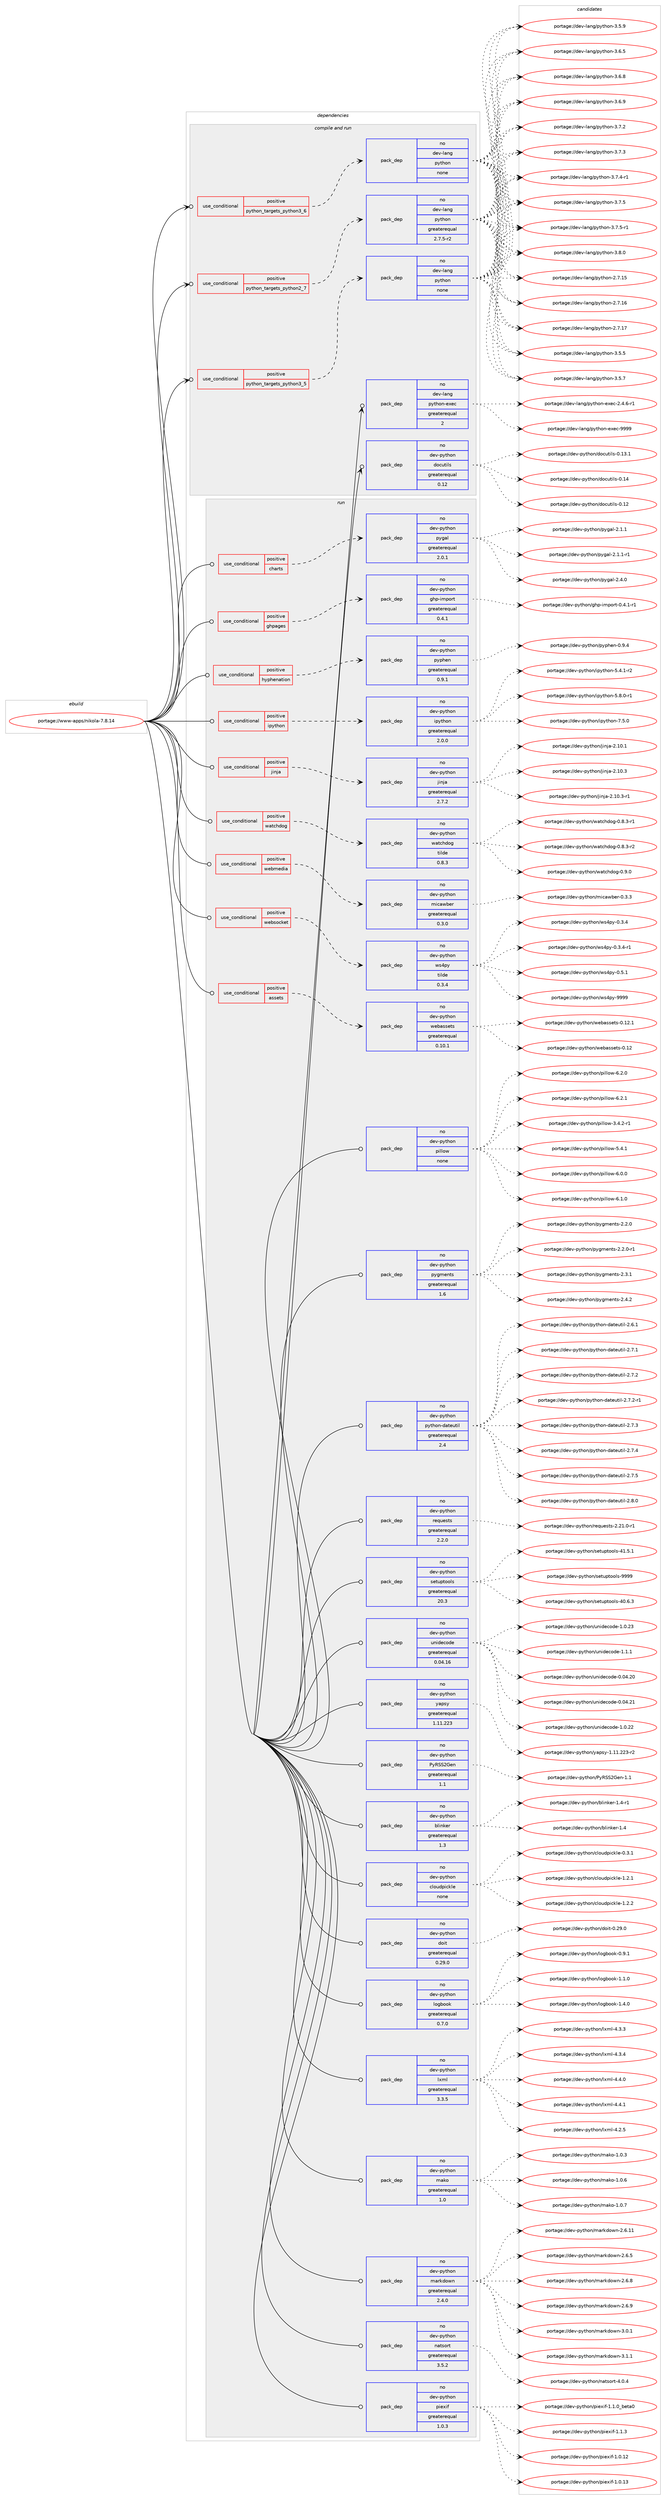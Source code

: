 digraph prolog {

# *************
# Graph options
# *************

newrank=true;
concentrate=true;
compound=true;
graph [rankdir=LR,fontname=Helvetica,fontsize=10,ranksep=1.5];#, ranksep=2.5, nodesep=0.2];
edge  [arrowhead=vee];
node  [fontname=Helvetica,fontsize=10];

# **********
# The ebuild
# **********

subgraph cluster_leftcol {
color=gray;
rank=same;
label=<<i>ebuild</i>>;
id [label="portage://www-apps/nikola-7.8.14", color=red, width=4, href="../www-apps/nikola-7.8.14.svg"];
}

# ****************
# The dependencies
# ****************

subgraph cluster_midcol {
color=gray;
label=<<i>dependencies</i>>;
subgraph cluster_compile {
fillcolor="#eeeeee";
style=filled;
label=<<i>compile</i>>;
}
subgraph cluster_compileandrun {
fillcolor="#eeeeee";
style=filled;
label=<<i>compile and run</i>>;
subgraph cond105596 {
dependency438741 [label=<<TABLE BORDER="0" CELLBORDER="1" CELLSPACING="0" CELLPADDING="4"><TR><TD ROWSPAN="3" CELLPADDING="10">use_conditional</TD></TR><TR><TD>positive</TD></TR><TR><TD>python_targets_python2_7</TD></TR></TABLE>>, shape=none, color=red];
subgraph pack325363 {
dependency438742 [label=<<TABLE BORDER="0" CELLBORDER="1" CELLSPACING="0" CELLPADDING="4" WIDTH="220"><TR><TD ROWSPAN="6" CELLPADDING="30">pack_dep</TD></TR><TR><TD WIDTH="110">no</TD></TR><TR><TD>dev-lang</TD></TR><TR><TD>python</TD></TR><TR><TD>greaterequal</TD></TR><TR><TD>2.7.5-r2</TD></TR></TABLE>>, shape=none, color=blue];
}
dependency438741:e -> dependency438742:w [weight=20,style="dashed",arrowhead="vee"];
}
id:e -> dependency438741:w [weight=20,style="solid",arrowhead="odotvee"];
subgraph cond105597 {
dependency438743 [label=<<TABLE BORDER="0" CELLBORDER="1" CELLSPACING="0" CELLPADDING="4"><TR><TD ROWSPAN="3" CELLPADDING="10">use_conditional</TD></TR><TR><TD>positive</TD></TR><TR><TD>python_targets_python3_5</TD></TR></TABLE>>, shape=none, color=red];
subgraph pack325364 {
dependency438744 [label=<<TABLE BORDER="0" CELLBORDER="1" CELLSPACING="0" CELLPADDING="4" WIDTH="220"><TR><TD ROWSPAN="6" CELLPADDING="30">pack_dep</TD></TR><TR><TD WIDTH="110">no</TD></TR><TR><TD>dev-lang</TD></TR><TR><TD>python</TD></TR><TR><TD>none</TD></TR><TR><TD></TD></TR></TABLE>>, shape=none, color=blue];
}
dependency438743:e -> dependency438744:w [weight=20,style="dashed",arrowhead="vee"];
}
id:e -> dependency438743:w [weight=20,style="solid",arrowhead="odotvee"];
subgraph cond105598 {
dependency438745 [label=<<TABLE BORDER="0" CELLBORDER="1" CELLSPACING="0" CELLPADDING="4"><TR><TD ROWSPAN="3" CELLPADDING="10">use_conditional</TD></TR><TR><TD>positive</TD></TR><TR><TD>python_targets_python3_6</TD></TR></TABLE>>, shape=none, color=red];
subgraph pack325365 {
dependency438746 [label=<<TABLE BORDER="0" CELLBORDER="1" CELLSPACING="0" CELLPADDING="4" WIDTH="220"><TR><TD ROWSPAN="6" CELLPADDING="30">pack_dep</TD></TR><TR><TD WIDTH="110">no</TD></TR><TR><TD>dev-lang</TD></TR><TR><TD>python</TD></TR><TR><TD>none</TD></TR><TR><TD></TD></TR></TABLE>>, shape=none, color=blue];
}
dependency438745:e -> dependency438746:w [weight=20,style="dashed",arrowhead="vee"];
}
id:e -> dependency438745:w [weight=20,style="solid",arrowhead="odotvee"];
subgraph pack325366 {
dependency438747 [label=<<TABLE BORDER="0" CELLBORDER="1" CELLSPACING="0" CELLPADDING="4" WIDTH="220"><TR><TD ROWSPAN="6" CELLPADDING="30">pack_dep</TD></TR><TR><TD WIDTH="110">no</TD></TR><TR><TD>dev-lang</TD></TR><TR><TD>python-exec</TD></TR><TR><TD>greaterequal</TD></TR><TR><TD>2</TD></TR></TABLE>>, shape=none, color=blue];
}
id:e -> dependency438747:w [weight=20,style="solid",arrowhead="odotvee"];
subgraph pack325367 {
dependency438748 [label=<<TABLE BORDER="0" CELLBORDER="1" CELLSPACING="0" CELLPADDING="4" WIDTH="220"><TR><TD ROWSPAN="6" CELLPADDING="30">pack_dep</TD></TR><TR><TD WIDTH="110">no</TD></TR><TR><TD>dev-python</TD></TR><TR><TD>docutils</TD></TR><TR><TD>greaterequal</TD></TR><TR><TD>0.12</TD></TR></TABLE>>, shape=none, color=blue];
}
id:e -> dependency438748:w [weight=20,style="solid",arrowhead="odotvee"];
}
subgraph cluster_run {
fillcolor="#eeeeee";
style=filled;
label=<<i>run</i>>;
subgraph cond105599 {
dependency438749 [label=<<TABLE BORDER="0" CELLBORDER="1" CELLSPACING="0" CELLPADDING="4"><TR><TD ROWSPAN="3" CELLPADDING="10">use_conditional</TD></TR><TR><TD>positive</TD></TR><TR><TD>assets</TD></TR></TABLE>>, shape=none, color=red];
subgraph pack325368 {
dependency438750 [label=<<TABLE BORDER="0" CELLBORDER="1" CELLSPACING="0" CELLPADDING="4" WIDTH="220"><TR><TD ROWSPAN="6" CELLPADDING="30">pack_dep</TD></TR><TR><TD WIDTH="110">no</TD></TR><TR><TD>dev-python</TD></TR><TR><TD>webassets</TD></TR><TR><TD>greaterequal</TD></TR><TR><TD>0.10.1</TD></TR></TABLE>>, shape=none, color=blue];
}
dependency438749:e -> dependency438750:w [weight=20,style="dashed",arrowhead="vee"];
}
id:e -> dependency438749:w [weight=20,style="solid",arrowhead="odot"];
subgraph cond105600 {
dependency438751 [label=<<TABLE BORDER="0" CELLBORDER="1" CELLSPACING="0" CELLPADDING="4"><TR><TD ROWSPAN="3" CELLPADDING="10">use_conditional</TD></TR><TR><TD>positive</TD></TR><TR><TD>charts</TD></TR></TABLE>>, shape=none, color=red];
subgraph pack325369 {
dependency438752 [label=<<TABLE BORDER="0" CELLBORDER="1" CELLSPACING="0" CELLPADDING="4" WIDTH="220"><TR><TD ROWSPAN="6" CELLPADDING="30">pack_dep</TD></TR><TR><TD WIDTH="110">no</TD></TR><TR><TD>dev-python</TD></TR><TR><TD>pygal</TD></TR><TR><TD>greaterequal</TD></TR><TR><TD>2.0.1</TD></TR></TABLE>>, shape=none, color=blue];
}
dependency438751:e -> dependency438752:w [weight=20,style="dashed",arrowhead="vee"];
}
id:e -> dependency438751:w [weight=20,style="solid",arrowhead="odot"];
subgraph cond105601 {
dependency438753 [label=<<TABLE BORDER="0" CELLBORDER="1" CELLSPACING="0" CELLPADDING="4"><TR><TD ROWSPAN="3" CELLPADDING="10">use_conditional</TD></TR><TR><TD>positive</TD></TR><TR><TD>ghpages</TD></TR></TABLE>>, shape=none, color=red];
subgraph pack325370 {
dependency438754 [label=<<TABLE BORDER="0" CELLBORDER="1" CELLSPACING="0" CELLPADDING="4" WIDTH="220"><TR><TD ROWSPAN="6" CELLPADDING="30">pack_dep</TD></TR><TR><TD WIDTH="110">no</TD></TR><TR><TD>dev-python</TD></TR><TR><TD>ghp-import</TD></TR><TR><TD>greaterequal</TD></TR><TR><TD>0.4.1</TD></TR></TABLE>>, shape=none, color=blue];
}
dependency438753:e -> dependency438754:w [weight=20,style="dashed",arrowhead="vee"];
}
id:e -> dependency438753:w [weight=20,style="solid",arrowhead="odot"];
subgraph cond105602 {
dependency438755 [label=<<TABLE BORDER="0" CELLBORDER="1" CELLSPACING="0" CELLPADDING="4"><TR><TD ROWSPAN="3" CELLPADDING="10">use_conditional</TD></TR><TR><TD>positive</TD></TR><TR><TD>hyphenation</TD></TR></TABLE>>, shape=none, color=red];
subgraph pack325371 {
dependency438756 [label=<<TABLE BORDER="0" CELLBORDER="1" CELLSPACING="0" CELLPADDING="4" WIDTH="220"><TR><TD ROWSPAN="6" CELLPADDING="30">pack_dep</TD></TR><TR><TD WIDTH="110">no</TD></TR><TR><TD>dev-python</TD></TR><TR><TD>pyphen</TD></TR><TR><TD>greaterequal</TD></TR><TR><TD>0.9.1</TD></TR></TABLE>>, shape=none, color=blue];
}
dependency438755:e -> dependency438756:w [weight=20,style="dashed",arrowhead="vee"];
}
id:e -> dependency438755:w [weight=20,style="solid",arrowhead="odot"];
subgraph cond105603 {
dependency438757 [label=<<TABLE BORDER="0" CELLBORDER="1" CELLSPACING="0" CELLPADDING="4"><TR><TD ROWSPAN="3" CELLPADDING="10">use_conditional</TD></TR><TR><TD>positive</TD></TR><TR><TD>ipython</TD></TR></TABLE>>, shape=none, color=red];
subgraph pack325372 {
dependency438758 [label=<<TABLE BORDER="0" CELLBORDER="1" CELLSPACING="0" CELLPADDING="4" WIDTH="220"><TR><TD ROWSPAN="6" CELLPADDING="30">pack_dep</TD></TR><TR><TD WIDTH="110">no</TD></TR><TR><TD>dev-python</TD></TR><TR><TD>ipython</TD></TR><TR><TD>greaterequal</TD></TR><TR><TD>2.0.0</TD></TR></TABLE>>, shape=none, color=blue];
}
dependency438757:e -> dependency438758:w [weight=20,style="dashed",arrowhead="vee"];
}
id:e -> dependency438757:w [weight=20,style="solid",arrowhead="odot"];
subgraph cond105604 {
dependency438759 [label=<<TABLE BORDER="0" CELLBORDER="1" CELLSPACING="0" CELLPADDING="4"><TR><TD ROWSPAN="3" CELLPADDING="10">use_conditional</TD></TR><TR><TD>positive</TD></TR><TR><TD>jinja</TD></TR></TABLE>>, shape=none, color=red];
subgraph pack325373 {
dependency438760 [label=<<TABLE BORDER="0" CELLBORDER="1" CELLSPACING="0" CELLPADDING="4" WIDTH="220"><TR><TD ROWSPAN="6" CELLPADDING="30">pack_dep</TD></TR><TR><TD WIDTH="110">no</TD></TR><TR><TD>dev-python</TD></TR><TR><TD>jinja</TD></TR><TR><TD>greaterequal</TD></TR><TR><TD>2.7.2</TD></TR></TABLE>>, shape=none, color=blue];
}
dependency438759:e -> dependency438760:w [weight=20,style="dashed",arrowhead="vee"];
}
id:e -> dependency438759:w [weight=20,style="solid",arrowhead="odot"];
subgraph cond105605 {
dependency438761 [label=<<TABLE BORDER="0" CELLBORDER="1" CELLSPACING="0" CELLPADDING="4"><TR><TD ROWSPAN="3" CELLPADDING="10">use_conditional</TD></TR><TR><TD>positive</TD></TR><TR><TD>watchdog</TD></TR></TABLE>>, shape=none, color=red];
subgraph pack325374 {
dependency438762 [label=<<TABLE BORDER="0" CELLBORDER="1" CELLSPACING="0" CELLPADDING="4" WIDTH="220"><TR><TD ROWSPAN="6" CELLPADDING="30">pack_dep</TD></TR><TR><TD WIDTH="110">no</TD></TR><TR><TD>dev-python</TD></TR><TR><TD>watchdog</TD></TR><TR><TD>tilde</TD></TR><TR><TD>0.8.3</TD></TR></TABLE>>, shape=none, color=blue];
}
dependency438761:e -> dependency438762:w [weight=20,style="dashed",arrowhead="vee"];
}
id:e -> dependency438761:w [weight=20,style="solid",arrowhead="odot"];
subgraph cond105606 {
dependency438763 [label=<<TABLE BORDER="0" CELLBORDER="1" CELLSPACING="0" CELLPADDING="4"><TR><TD ROWSPAN="3" CELLPADDING="10">use_conditional</TD></TR><TR><TD>positive</TD></TR><TR><TD>webmedia</TD></TR></TABLE>>, shape=none, color=red];
subgraph pack325375 {
dependency438764 [label=<<TABLE BORDER="0" CELLBORDER="1" CELLSPACING="0" CELLPADDING="4" WIDTH="220"><TR><TD ROWSPAN="6" CELLPADDING="30">pack_dep</TD></TR><TR><TD WIDTH="110">no</TD></TR><TR><TD>dev-python</TD></TR><TR><TD>micawber</TD></TR><TR><TD>greaterequal</TD></TR><TR><TD>0.3.0</TD></TR></TABLE>>, shape=none, color=blue];
}
dependency438763:e -> dependency438764:w [weight=20,style="dashed",arrowhead="vee"];
}
id:e -> dependency438763:w [weight=20,style="solid",arrowhead="odot"];
subgraph cond105607 {
dependency438765 [label=<<TABLE BORDER="0" CELLBORDER="1" CELLSPACING="0" CELLPADDING="4"><TR><TD ROWSPAN="3" CELLPADDING="10">use_conditional</TD></TR><TR><TD>positive</TD></TR><TR><TD>websocket</TD></TR></TABLE>>, shape=none, color=red];
subgraph pack325376 {
dependency438766 [label=<<TABLE BORDER="0" CELLBORDER="1" CELLSPACING="0" CELLPADDING="4" WIDTH="220"><TR><TD ROWSPAN="6" CELLPADDING="30">pack_dep</TD></TR><TR><TD WIDTH="110">no</TD></TR><TR><TD>dev-python</TD></TR><TR><TD>ws4py</TD></TR><TR><TD>tilde</TD></TR><TR><TD>0.3.4</TD></TR></TABLE>>, shape=none, color=blue];
}
dependency438765:e -> dependency438766:w [weight=20,style="dashed",arrowhead="vee"];
}
id:e -> dependency438765:w [weight=20,style="solid",arrowhead="odot"];
subgraph pack325377 {
dependency438767 [label=<<TABLE BORDER="0" CELLBORDER="1" CELLSPACING="0" CELLPADDING="4" WIDTH="220"><TR><TD ROWSPAN="6" CELLPADDING="30">pack_dep</TD></TR><TR><TD WIDTH="110">no</TD></TR><TR><TD>dev-python</TD></TR><TR><TD>PyRSS2Gen</TD></TR><TR><TD>greaterequal</TD></TR><TR><TD>1.1</TD></TR></TABLE>>, shape=none, color=blue];
}
id:e -> dependency438767:w [weight=20,style="solid",arrowhead="odot"];
subgraph pack325378 {
dependency438768 [label=<<TABLE BORDER="0" CELLBORDER="1" CELLSPACING="0" CELLPADDING="4" WIDTH="220"><TR><TD ROWSPAN="6" CELLPADDING="30">pack_dep</TD></TR><TR><TD WIDTH="110">no</TD></TR><TR><TD>dev-python</TD></TR><TR><TD>blinker</TD></TR><TR><TD>greaterequal</TD></TR><TR><TD>1.3</TD></TR></TABLE>>, shape=none, color=blue];
}
id:e -> dependency438768:w [weight=20,style="solid",arrowhead="odot"];
subgraph pack325379 {
dependency438769 [label=<<TABLE BORDER="0" CELLBORDER="1" CELLSPACING="0" CELLPADDING="4" WIDTH="220"><TR><TD ROWSPAN="6" CELLPADDING="30">pack_dep</TD></TR><TR><TD WIDTH="110">no</TD></TR><TR><TD>dev-python</TD></TR><TR><TD>cloudpickle</TD></TR><TR><TD>none</TD></TR><TR><TD></TD></TR></TABLE>>, shape=none, color=blue];
}
id:e -> dependency438769:w [weight=20,style="solid",arrowhead="odot"];
subgraph pack325380 {
dependency438770 [label=<<TABLE BORDER="0" CELLBORDER="1" CELLSPACING="0" CELLPADDING="4" WIDTH="220"><TR><TD ROWSPAN="6" CELLPADDING="30">pack_dep</TD></TR><TR><TD WIDTH="110">no</TD></TR><TR><TD>dev-python</TD></TR><TR><TD>doit</TD></TR><TR><TD>greaterequal</TD></TR><TR><TD>0.29.0</TD></TR></TABLE>>, shape=none, color=blue];
}
id:e -> dependency438770:w [weight=20,style="solid",arrowhead="odot"];
subgraph pack325381 {
dependency438771 [label=<<TABLE BORDER="0" CELLBORDER="1" CELLSPACING="0" CELLPADDING="4" WIDTH="220"><TR><TD ROWSPAN="6" CELLPADDING="30">pack_dep</TD></TR><TR><TD WIDTH="110">no</TD></TR><TR><TD>dev-python</TD></TR><TR><TD>logbook</TD></TR><TR><TD>greaterequal</TD></TR><TR><TD>0.7.0</TD></TR></TABLE>>, shape=none, color=blue];
}
id:e -> dependency438771:w [weight=20,style="solid",arrowhead="odot"];
subgraph pack325382 {
dependency438772 [label=<<TABLE BORDER="0" CELLBORDER="1" CELLSPACING="0" CELLPADDING="4" WIDTH="220"><TR><TD ROWSPAN="6" CELLPADDING="30">pack_dep</TD></TR><TR><TD WIDTH="110">no</TD></TR><TR><TD>dev-python</TD></TR><TR><TD>lxml</TD></TR><TR><TD>greaterequal</TD></TR><TR><TD>3.3.5</TD></TR></TABLE>>, shape=none, color=blue];
}
id:e -> dependency438772:w [weight=20,style="solid",arrowhead="odot"];
subgraph pack325383 {
dependency438773 [label=<<TABLE BORDER="0" CELLBORDER="1" CELLSPACING="0" CELLPADDING="4" WIDTH="220"><TR><TD ROWSPAN="6" CELLPADDING="30">pack_dep</TD></TR><TR><TD WIDTH="110">no</TD></TR><TR><TD>dev-python</TD></TR><TR><TD>mako</TD></TR><TR><TD>greaterequal</TD></TR><TR><TD>1.0</TD></TR></TABLE>>, shape=none, color=blue];
}
id:e -> dependency438773:w [weight=20,style="solid",arrowhead="odot"];
subgraph pack325384 {
dependency438774 [label=<<TABLE BORDER="0" CELLBORDER="1" CELLSPACING="0" CELLPADDING="4" WIDTH="220"><TR><TD ROWSPAN="6" CELLPADDING="30">pack_dep</TD></TR><TR><TD WIDTH="110">no</TD></TR><TR><TD>dev-python</TD></TR><TR><TD>markdown</TD></TR><TR><TD>greaterequal</TD></TR><TR><TD>2.4.0</TD></TR></TABLE>>, shape=none, color=blue];
}
id:e -> dependency438774:w [weight=20,style="solid",arrowhead="odot"];
subgraph pack325385 {
dependency438775 [label=<<TABLE BORDER="0" CELLBORDER="1" CELLSPACING="0" CELLPADDING="4" WIDTH="220"><TR><TD ROWSPAN="6" CELLPADDING="30">pack_dep</TD></TR><TR><TD WIDTH="110">no</TD></TR><TR><TD>dev-python</TD></TR><TR><TD>natsort</TD></TR><TR><TD>greaterequal</TD></TR><TR><TD>3.5.2</TD></TR></TABLE>>, shape=none, color=blue];
}
id:e -> dependency438775:w [weight=20,style="solid",arrowhead="odot"];
subgraph pack325386 {
dependency438776 [label=<<TABLE BORDER="0" CELLBORDER="1" CELLSPACING="0" CELLPADDING="4" WIDTH="220"><TR><TD ROWSPAN="6" CELLPADDING="30">pack_dep</TD></TR><TR><TD WIDTH="110">no</TD></TR><TR><TD>dev-python</TD></TR><TR><TD>piexif</TD></TR><TR><TD>greaterequal</TD></TR><TR><TD>1.0.3</TD></TR></TABLE>>, shape=none, color=blue];
}
id:e -> dependency438776:w [weight=20,style="solid",arrowhead="odot"];
subgraph pack325387 {
dependency438777 [label=<<TABLE BORDER="0" CELLBORDER="1" CELLSPACING="0" CELLPADDING="4" WIDTH="220"><TR><TD ROWSPAN="6" CELLPADDING="30">pack_dep</TD></TR><TR><TD WIDTH="110">no</TD></TR><TR><TD>dev-python</TD></TR><TR><TD>pillow</TD></TR><TR><TD>none</TD></TR><TR><TD></TD></TR></TABLE>>, shape=none, color=blue];
}
id:e -> dependency438777:w [weight=20,style="solid",arrowhead="odot"];
subgraph pack325388 {
dependency438778 [label=<<TABLE BORDER="0" CELLBORDER="1" CELLSPACING="0" CELLPADDING="4" WIDTH="220"><TR><TD ROWSPAN="6" CELLPADDING="30">pack_dep</TD></TR><TR><TD WIDTH="110">no</TD></TR><TR><TD>dev-python</TD></TR><TR><TD>pygments</TD></TR><TR><TD>greaterequal</TD></TR><TR><TD>1.6</TD></TR></TABLE>>, shape=none, color=blue];
}
id:e -> dependency438778:w [weight=20,style="solid",arrowhead="odot"];
subgraph pack325389 {
dependency438779 [label=<<TABLE BORDER="0" CELLBORDER="1" CELLSPACING="0" CELLPADDING="4" WIDTH="220"><TR><TD ROWSPAN="6" CELLPADDING="30">pack_dep</TD></TR><TR><TD WIDTH="110">no</TD></TR><TR><TD>dev-python</TD></TR><TR><TD>python-dateutil</TD></TR><TR><TD>greaterequal</TD></TR><TR><TD>2.4</TD></TR></TABLE>>, shape=none, color=blue];
}
id:e -> dependency438779:w [weight=20,style="solid",arrowhead="odot"];
subgraph pack325390 {
dependency438780 [label=<<TABLE BORDER="0" CELLBORDER="1" CELLSPACING="0" CELLPADDING="4" WIDTH="220"><TR><TD ROWSPAN="6" CELLPADDING="30">pack_dep</TD></TR><TR><TD WIDTH="110">no</TD></TR><TR><TD>dev-python</TD></TR><TR><TD>requests</TD></TR><TR><TD>greaterequal</TD></TR><TR><TD>2.2.0</TD></TR></TABLE>>, shape=none, color=blue];
}
id:e -> dependency438780:w [weight=20,style="solid",arrowhead="odot"];
subgraph pack325391 {
dependency438781 [label=<<TABLE BORDER="0" CELLBORDER="1" CELLSPACING="0" CELLPADDING="4" WIDTH="220"><TR><TD ROWSPAN="6" CELLPADDING="30">pack_dep</TD></TR><TR><TD WIDTH="110">no</TD></TR><TR><TD>dev-python</TD></TR><TR><TD>setuptools</TD></TR><TR><TD>greaterequal</TD></TR><TR><TD>20.3</TD></TR></TABLE>>, shape=none, color=blue];
}
id:e -> dependency438781:w [weight=20,style="solid",arrowhead="odot"];
subgraph pack325392 {
dependency438782 [label=<<TABLE BORDER="0" CELLBORDER="1" CELLSPACING="0" CELLPADDING="4" WIDTH="220"><TR><TD ROWSPAN="6" CELLPADDING="30">pack_dep</TD></TR><TR><TD WIDTH="110">no</TD></TR><TR><TD>dev-python</TD></TR><TR><TD>unidecode</TD></TR><TR><TD>greaterequal</TD></TR><TR><TD>0.04.16</TD></TR></TABLE>>, shape=none, color=blue];
}
id:e -> dependency438782:w [weight=20,style="solid",arrowhead="odot"];
subgraph pack325393 {
dependency438783 [label=<<TABLE BORDER="0" CELLBORDER="1" CELLSPACING="0" CELLPADDING="4" WIDTH="220"><TR><TD ROWSPAN="6" CELLPADDING="30">pack_dep</TD></TR><TR><TD WIDTH="110">no</TD></TR><TR><TD>dev-python</TD></TR><TR><TD>yapsy</TD></TR><TR><TD>greaterequal</TD></TR><TR><TD>1.11.223</TD></TR></TABLE>>, shape=none, color=blue];
}
id:e -> dependency438783:w [weight=20,style="solid",arrowhead="odot"];
}
}

# **************
# The candidates
# **************

subgraph cluster_choices {
rank=same;
color=gray;
label=<<i>candidates</i>>;

subgraph choice325363 {
color=black;
nodesep=1;
choiceportage10010111845108971101034711212111610411111045504655464953 [label="portage://dev-lang/python-2.7.15", color=red, width=4,href="../dev-lang/python-2.7.15.svg"];
choiceportage10010111845108971101034711212111610411111045504655464954 [label="portage://dev-lang/python-2.7.16", color=red, width=4,href="../dev-lang/python-2.7.16.svg"];
choiceportage10010111845108971101034711212111610411111045504655464955 [label="portage://dev-lang/python-2.7.17", color=red, width=4,href="../dev-lang/python-2.7.17.svg"];
choiceportage100101118451089711010347112121116104111110455146534653 [label="portage://dev-lang/python-3.5.5", color=red, width=4,href="../dev-lang/python-3.5.5.svg"];
choiceportage100101118451089711010347112121116104111110455146534655 [label="portage://dev-lang/python-3.5.7", color=red, width=4,href="../dev-lang/python-3.5.7.svg"];
choiceportage100101118451089711010347112121116104111110455146534657 [label="portage://dev-lang/python-3.5.9", color=red, width=4,href="../dev-lang/python-3.5.9.svg"];
choiceportage100101118451089711010347112121116104111110455146544653 [label="portage://dev-lang/python-3.6.5", color=red, width=4,href="../dev-lang/python-3.6.5.svg"];
choiceportage100101118451089711010347112121116104111110455146544656 [label="portage://dev-lang/python-3.6.8", color=red, width=4,href="../dev-lang/python-3.6.8.svg"];
choiceportage100101118451089711010347112121116104111110455146544657 [label="portage://dev-lang/python-3.6.9", color=red, width=4,href="../dev-lang/python-3.6.9.svg"];
choiceportage100101118451089711010347112121116104111110455146554650 [label="portage://dev-lang/python-3.7.2", color=red, width=4,href="../dev-lang/python-3.7.2.svg"];
choiceportage100101118451089711010347112121116104111110455146554651 [label="portage://dev-lang/python-3.7.3", color=red, width=4,href="../dev-lang/python-3.7.3.svg"];
choiceportage1001011184510897110103471121211161041111104551465546524511449 [label="portage://dev-lang/python-3.7.4-r1", color=red, width=4,href="../dev-lang/python-3.7.4-r1.svg"];
choiceportage100101118451089711010347112121116104111110455146554653 [label="portage://dev-lang/python-3.7.5", color=red, width=4,href="../dev-lang/python-3.7.5.svg"];
choiceportage1001011184510897110103471121211161041111104551465546534511449 [label="portage://dev-lang/python-3.7.5-r1", color=red, width=4,href="../dev-lang/python-3.7.5-r1.svg"];
choiceportage100101118451089711010347112121116104111110455146564648 [label="portage://dev-lang/python-3.8.0", color=red, width=4,href="../dev-lang/python-3.8.0.svg"];
dependency438742:e -> choiceportage10010111845108971101034711212111610411111045504655464953:w [style=dotted,weight="100"];
dependency438742:e -> choiceportage10010111845108971101034711212111610411111045504655464954:w [style=dotted,weight="100"];
dependency438742:e -> choiceportage10010111845108971101034711212111610411111045504655464955:w [style=dotted,weight="100"];
dependency438742:e -> choiceportage100101118451089711010347112121116104111110455146534653:w [style=dotted,weight="100"];
dependency438742:e -> choiceportage100101118451089711010347112121116104111110455146534655:w [style=dotted,weight="100"];
dependency438742:e -> choiceportage100101118451089711010347112121116104111110455146534657:w [style=dotted,weight="100"];
dependency438742:e -> choiceportage100101118451089711010347112121116104111110455146544653:w [style=dotted,weight="100"];
dependency438742:e -> choiceportage100101118451089711010347112121116104111110455146544656:w [style=dotted,weight="100"];
dependency438742:e -> choiceportage100101118451089711010347112121116104111110455146544657:w [style=dotted,weight="100"];
dependency438742:e -> choiceportage100101118451089711010347112121116104111110455146554650:w [style=dotted,weight="100"];
dependency438742:e -> choiceportage100101118451089711010347112121116104111110455146554651:w [style=dotted,weight="100"];
dependency438742:e -> choiceportage1001011184510897110103471121211161041111104551465546524511449:w [style=dotted,weight="100"];
dependency438742:e -> choiceportage100101118451089711010347112121116104111110455146554653:w [style=dotted,weight="100"];
dependency438742:e -> choiceportage1001011184510897110103471121211161041111104551465546534511449:w [style=dotted,weight="100"];
dependency438742:e -> choiceportage100101118451089711010347112121116104111110455146564648:w [style=dotted,weight="100"];
}
subgraph choice325364 {
color=black;
nodesep=1;
choiceportage10010111845108971101034711212111610411111045504655464953 [label="portage://dev-lang/python-2.7.15", color=red, width=4,href="../dev-lang/python-2.7.15.svg"];
choiceportage10010111845108971101034711212111610411111045504655464954 [label="portage://dev-lang/python-2.7.16", color=red, width=4,href="../dev-lang/python-2.7.16.svg"];
choiceportage10010111845108971101034711212111610411111045504655464955 [label="portage://dev-lang/python-2.7.17", color=red, width=4,href="../dev-lang/python-2.7.17.svg"];
choiceportage100101118451089711010347112121116104111110455146534653 [label="portage://dev-lang/python-3.5.5", color=red, width=4,href="../dev-lang/python-3.5.5.svg"];
choiceportage100101118451089711010347112121116104111110455146534655 [label="portage://dev-lang/python-3.5.7", color=red, width=4,href="../dev-lang/python-3.5.7.svg"];
choiceportage100101118451089711010347112121116104111110455146534657 [label="portage://dev-lang/python-3.5.9", color=red, width=4,href="../dev-lang/python-3.5.9.svg"];
choiceportage100101118451089711010347112121116104111110455146544653 [label="portage://dev-lang/python-3.6.5", color=red, width=4,href="../dev-lang/python-3.6.5.svg"];
choiceportage100101118451089711010347112121116104111110455146544656 [label="portage://dev-lang/python-3.6.8", color=red, width=4,href="../dev-lang/python-3.6.8.svg"];
choiceportage100101118451089711010347112121116104111110455146544657 [label="portage://dev-lang/python-3.6.9", color=red, width=4,href="../dev-lang/python-3.6.9.svg"];
choiceportage100101118451089711010347112121116104111110455146554650 [label="portage://dev-lang/python-3.7.2", color=red, width=4,href="../dev-lang/python-3.7.2.svg"];
choiceportage100101118451089711010347112121116104111110455146554651 [label="portage://dev-lang/python-3.7.3", color=red, width=4,href="../dev-lang/python-3.7.3.svg"];
choiceportage1001011184510897110103471121211161041111104551465546524511449 [label="portage://dev-lang/python-3.7.4-r1", color=red, width=4,href="../dev-lang/python-3.7.4-r1.svg"];
choiceportage100101118451089711010347112121116104111110455146554653 [label="portage://dev-lang/python-3.7.5", color=red, width=4,href="../dev-lang/python-3.7.5.svg"];
choiceportage1001011184510897110103471121211161041111104551465546534511449 [label="portage://dev-lang/python-3.7.5-r1", color=red, width=4,href="../dev-lang/python-3.7.5-r1.svg"];
choiceportage100101118451089711010347112121116104111110455146564648 [label="portage://dev-lang/python-3.8.0", color=red, width=4,href="../dev-lang/python-3.8.0.svg"];
dependency438744:e -> choiceportage10010111845108971101034711212111610411111045504655464953:w [style=dotted,weight="100"];
dependency438744:e -> choiceportage10010111845108971101034711212111610411111045504655464954:w [style=dotted,weight="100"];
dependency438744:e -> choiceportage10010111845108971101034711212111610411111045504655464955:w [style=dotted,weight="100"];
dependency438744:e -> choiceportage100101118451089711010347112121116104111110455146534653:w [style=dotted,weight="100"];
dependency438744:e -> choiceportage100101118451089711010347112121116104111110455146534655:w [style=dotted,weight="100"];
dependency438744:e -> choiceportage100101118451089711010347112121116104111110455146534657:w [style=dotted,weight="100"];
dependency438744:e -> choiceportage100101118451089711010347112121116104111110455146544653:w [style=dotted,weight="100"];
dependency438744:e -> choiceportage100101118451089711010347112121116104111110455146544656:w [style=dotted,weight="100"];
dependency438744:e -> choiceportage100101118451089711010347112121116104111110455146544657:w [style=dotted,weight="100"];
dependency438744:e -> choiceportage100101118451089711010347112121116104111110455146554650:w [style=dotted,weight="100"];
dependency438744:e -> choiceportage100101118451089711010347112121116104111110455146554651:w [style=dotted,weight="100"];
dependency438744:e -> choiceportage1001011184510897110103471121211161041111104551465546524511449:w [style=dotted,weight="100"];
dependency438744:e -> choiceportage100101118451089711010347112121116104111110455146554653:w [style=dotted,weight="100"];
dependency438744:e -> choiceportage1001011184510897110103471121211161041111104551465546534511449:w [style=dotted,weight="100"];
dependency438744:e -> choiceportage100101118451089711010347112121116104111110455146564648:w [style=dotted,weight="100"];
}
subgraph choice325365 {
color=black;
nodesep=1;
choiceportage10010111845108971101034711212111610411111045504655464953 [label="portage://dev-lang/python-2.7.15", color=red, width=4,href="../dev-lang/python-2.7.15.svg"];
choiceportage10010111845108971101034711212111610411111045504655464954 [label="portage://dev-lang/python-2.7.16", color=red, width=4,href="../dev-lang/python-2.7.16.svg"];
choiceportage10010111845108971101034711212111610411111045504655464955 [label="portage://dev-lang/python-2.7.17", color=red, width=4,href="../dev-lang/python-2.7.17.svg"];
choiceportage100101118451089711010347112121116104111110455146534653 [label="portage://dev-lang/python-3.5.5", color=red, width=4,href="../dev-lang/python-3.5.5.svg"];
choiceportage100101118451089711010347112121116104111110455146534655 [label="portage://dev-lang/python-3.5.7", color=red, width=4,href="../dev-lang/python-3.5.7.svg"];
choiceportage100101118451089711010347112121116104111110455146534657 [label="portage://dev-lang/python-3.5.9", color=red, width=4,href="../dev-lang/python-3.5.9.svg"];
choiceportage100101118451089711010347112121116104111110455146544653 [label="portage://dev-lang/python-3.6.5", color=red, width=4,href="../dev-lang/python-3.6.5.svg"];
choiceportage100101118451089711010347112121116104111110455146544656 [label="portage://dev-lang/python-3.6.8", color=red, width=4,href="../dev-lang/python-3.6.8.svg"];
choiceportage100101118451089711010347112121116104111110455146544657 [label="portage://dev-lang/python-3.6.9", color=red, width=4,href="../dev-lang/python-3.6.9.svg"];
choiceportage100101118451089711010347112121116104111110455146554650 [label="portage://dev-lang/python-3.7.2", color=red, width=4,href="../dev-lang/python-3.7.2.svg"];
choiceportage100101118451089711010347112121116104111110455146554651 [label="portage://dev-lang/python-3.7.3", color=red, width=4,href="../dev-lang/python-3.7.3.svg"];
choiceportage1001011184510897110103471121211161041111104551465546524511449 [label="portage://dev-lang/python-3.7.4-r1", color=red, width=4,href="../dev-lang/python-3.7.4-r1.svg"];
choiceportage100101118451089711010347112121116104111110455146554653 [label="portage://dev-lang/python-3.7.5", color=red, width=4,href="../dev-lang/python-3.7.5.svg"];
choiceportage1001011184510897110103471121211161041111104551465546534511449 [label="portage://dev-lang/python-3.7.5-r1", color=red, width=4,href="../dev-lang/python-3.7.5-r1.svg"];
choiceportage100101118451089711010347112121116104111110455146564648 [label="portage://dev-lang/python-3.8.0", color=red, width=4,href="../dev-lang/python-3.8.0.svg"];
dependency438746:e -> choiceportage10010111845108971101034711212111610411111045504655464953:w [style=dotted,weight="100"];
dependency438746:e -> choiceportage10010111845108971101034711212111610411111045504655464954:w [style=dotted,weight="100"];
dependency438746:e -> choiceportage10010111845108971101034711212111610411111045504655464955:w [style=dotted,weight="100"];
dependency438746:e -> choiceportage100101118451089711010347112121116104111110455146534653:w [style=dotted,weight="100"];
dependency438746:e -> choiceportage100101118451089711010347112121116104111110455146534655:w [style=dotted,weight="100"];
dependency438746:e -> choiceportage100101118451089711010347112121116104111110455146534657:w [style=dotted,weight="100"];
dependency438746:e -> choiceportage100101118451089711010347112121116104111110455146544653:w [style=dotted,weight="100"];
dependency438746:e -> choiceportage100101118451089711010347112121116104111110455146544656:w [style=dotted,weight="100"];
dependency438746:e -> choiceportage100101118451089711010347112121116104111110455146544657:w [style=dotted,weight="100"];
dependency438746:e -> choiceportage100101118451089711010347112121116104111110455146554650:w [style=dotted,weight="100"];
dependency438746:e -> choiceportage100101118451089711010347112121116104111110455146554651:w [style=dotted,weight="100"];
dependency438746:e -> choiceportage1001011184510897110103471121211161041111104551465546524511449:w [style=dotted,weight="100"];
dependency438746:e -> choiceportage100101118451089711010347112121116104111110455146554653:w [style=dotted,weight="100"];
dependency438746:e -> choiceportage1001011184510897110103471121211161041111104551465546534511449:w [style=dotted,weight="100"];
dependency438746:e -> choiceportage100101118451089711010347112121116104111110455146564648:w [style=dotted,weight="100"];
}
subgraph choice325366 {
color=black;
nodesep=1;
choiceportage10010111845108971101034711212111610411111045101120101994550465246544511449 [label="portage://dev-lang/python-exec-2.4.6-r1", color=red, width=4,href="../dev-lang/python-exec-2.4.6-r1.svg"];
choiceportage10010111845108971101034711212111610411111045101120101994557575757 [label="portage://dev-lang/python-exec-9999", color=red, width=4,href="../dev-lang/python-exec-9999.svg"];
dependency438747:e -> choiceportage10010111845108971101034711212111610411111045101120101994550465246544511449:w [style=dotted,weight="100"];
dependency438747:e -> choiceportage10010111845108971101034711212111610411111045101120101994557575757:w [style=dotted,weight="100"];
}
subgraph choice325367 {
color=black;
nodesep=1;
choiceportage1001011184511212111610411111047100111991171161051081154548464950 [label="portage://dev-python/docutils-0.12", color=red, width=4,href="../dev-python/docutils-0.12.svg"];
choiceportage10010111845112121116104111110471001119911711610510811545484649514649 [label="portage://dev-python/docutils-0.13.1", color=red, width=4,href="../dev-python/docutils-0.13.1.svg"];
choiceportage1001011184511212111610411111047100111991171161051081154548464952 [label="portage://dev-python/docutils-0.14", color=red, width=4,href="../dev-python/docutils-0.14.svg"];
dependency438748:e -> choiceportage1001011184511212111610411111047100111991171161051081154548464950:w [style=dotted,weight="100"];
dependency438748:e -> choiceportage10010111845112121116104111110471001119911711610510811545484649514649:w [style=dotted,weight="100"];
dependency438748:e -> choiceportage1001011184511212111610411111047100111991171161051081154548464952:w [style=dotted,weight="100"];
}
subgraph choice325368 {
color=black;
nodesep=1;
choiceportage100101118451121211161041111104711910198971151151011161154548464950 [label="portage://dev-python/webassets-0.12", color=red, width=4,href="../dev-python/webassets-0.12.svg"];
choiceportage1001011184511212111610411111047119101989711511510111611545484649504649 [label="portage://dev-python/webassets-0.12.1", color=red, width=4,href="../dev-python/webassets-0.12.1.svg"];
dependency438750:e -> choiceportage100101118451121211161041111104711910198971151151011161154548464950:w [style=dotted,weight="100"];
dependency438750:e -> choiceportage1001011184511212111610411111047119101989711511510111611545484649504649:w [style=dotted,weight="100"];
}
subgraph choice325369 {
color=black;
nodesep=1;
choiceportage100101118451121211161041111104711212110397108455046494649 [label="portage://dev-python/pygal-2.1.1", color=red, width=4,href="../dev-python/pygal-2.1.1.svg"];
choiceportage1001011184511212111610411111047112121103971084550464946494511449 [label="portage://dev-python/pygal-2.1.1-r1", color=red, width=4,href="../dev-python/pygal-2.1.1-r1.svg"];
choiceportage100101118451121211161041111104711212110397108455046524648 [label="portage://dev-python/pygal-2.4.0", color=red, width=4,href="../dev-python/pygal-2.4.0.svg"];
dependency438752:e -> choiceportage100101118451121211161041111104711212110397108455046494649:w [style=dotted,weight="100"];
dependency438752:e -> choiceportage1001011184511212111610411111047112121103971084550464946494511449:w [style=dotted,weight="100"];
dependency438752:e -> choiceportage100101118451121211161041111104711212110397108455046524648:w [style=dotted,weight="100"];
}
subgraph choice325370 {
color=black;
nodesep=1;
choiceportage1001011184511212111610411111047103104112451051091121111141164548465246494511449 [label="portage://dev-python/ghp-import-0.4.1-r1", color=red, width=4,href="../dev-python/ghp-import-0.4.1-r1.svg"];
dependency438754:e -> choiceportage1001011184511212111610411111047103104112451051091121111141164548465246494511449:w [style=dotted,weight="100"];
}
subgraph choice325371 {
color=black;
nodesep=1;
choiceportage1001011184511212111610411111047112121112104101110454846574652 [label="portage://dev-python/pyphen-0.9.4", color=red, width=4,href="../dev-python/pyphen-0.9.4.svg"];
dependency438756:e -> choiceportage1001011184511212111610411111047112121112104101110454846574652:w [style=dotted,weight="100"];
}
subgraph choice325372 {
color=black;
nodesep=1;
choiceportage10010111845112121116104111110471051121211161041111104553465246494511450 [label="portage://dev-python/ipython-5.4.1-r2", color=red, width=4,href="../dev-python/ipython-5.4.1-r2.svg"];
choiceportage10010111845112121116104111110471051121211161041111104553465646484511449 [label="portage://dev-python/ipython-5.8.0-r1", color=red, width=4,href="../dev-python/ipython-5.8.0-r1.svg"];
choiceportage1001011184511212111610411111047105112121116104111110455546534648 [label="portage://dev-python/ipython-7.5.0", color=red, width=4,href="../dev-python/ipython-7.5.0.svg"];
dependency438758:e -> choiceportage10010111845112121116104111110471051121211161041111104553465246494511450:w [style=dotted,weight="100"];
dependency438758:e -> choiceportage10010111845112121116104111110471051121211161041111104553465646484511449:w [style=dotted,weight="100"];
dependency438758:e -> choiceportage1001011184511212111610411111047105112121116104111110455546534648:w [style=dotted,weight="100"];
}
subgraph choice325373 {
color=black;
nodesep=1;
choiceportage10010111845112121116104111110471061051101069745504649484649 [label="portage://dev-python/jinja-2.10.1", color=red, width=4,href="../dev-python/jinja-2.10.1.svg"];
choiceportage10010111845112121116104111110471061051101069745504649484651 [label="portage://dev-python/jinja-2.10.3", color=red, width=4,href="../dev-python/jinja-2.10.3.svg"];
choiceportage100101118451121211161041111104710610511010697455046494846514511449 [label="portage://dev-python/jinja-2.10.3-r1", color=red, width=4,href="../dev-python/jinja-2.10.3-r1.svg"];
dependency438760:e -> choiceportage10010111845112121116104111110471061051101069745504649484649:w [style=dotted,weight="100"];
dependency438760:e -> choiceportage10010111845112121116104111110471061051101069745504649484651:w [style=dotted,weight="100"];
dependency438760:e -> choiceportage100101118451121211161041111104710610511010697455046494846514511449:w [style=dotted,weight="100"];
}
subgraph choice325374 {
color=black;
nodesep=1;
choiceportage100101118451121211161041111104711997116991041001111034548465646514511449 [label="portage://dev-python/watchdog-0.8.3-r1", color=red, width=4,href="../dev-python/watchdog-0.8.3-r1.svg"];
choiceportage100101118451121211161041111104711997116991041001111034548465646514511450 [label="portage://dev-python/watchdog-0.8.3-r2", color=red, width=4,href="../dev-python/watchdog-0.8.3-r2.svg"];
choiceportage10010111845112121116104111110471199711699104100111103454846574648 [label="portage://dev-python/watchdog-0.9.0", color=red, width=4,href="../dev-python/watchdog-0.9.0.svg"];
dependency438762:e -> choiceportage100101118451121211161041111104711997116991041001111034548465646514511449:w [style=dotted,weight="100"];
dependency438762:e -> choiceportage100101118451121211161041111104711997116991041001111034548465646514511450:w [style=dotted,weight="100"];
dependency438762:e -> choiceportage10010111845112121116104111110471199711699104100111103454846574648:w [style=dotted,weight="100"];
}
subgraph choice325375 {
color=black;
nodesep=1;
choiceportage1001011184511212111610411111047109105999711998101114454846514651 [label="portage://dev-python/micawber-0.3.3", color=red, width=4,href="../dev-python/micawber-0.3.3.svg"];
dependency438764:e -> choiceportage1001011184511212111610411111047109105999711998101114454846514651:w [style=dotted,weight="100"];
}
subgraph choice325376 {
color=black;
nodesep=1;
choiceportage100101118451121211161041111104711911552112121454846514652 [label="portage://dev-python/ws4py-0.3.4", color=red, width=4,href="../dev-python/ws4py-0.3.4.svg"];
choiceportage1001011184511212111610411111047119115521121214548465146524511449 [label="portage://dev-python/ws4py-0.3.4-r1", color=red, width=4,href="../dev-python/ws4py-0.3.4-r1.svg"];
choiceportage100101118451121211161041111104711911552112121454846534649 [label="portage://dev-python/ws4py-0.5.1", color=red, width=4,href="../dev-python/ws4py-0.5.1.svg"];
choiceportage1001011184511212111610411111047119115521121214557575757 [label="portage://dev-python/ws4py-9999", color=red, width=4,href="../dev-python/ws4py-9999.svg"];
dependency438766:e -> choiceportage100101118451121211161041111104711911552112121454846514652:w [style=dotted,weight="100"];
dependency438766:e -> choiceportage1001011184511212111610411111047119115521121214548465146524511449:w [style=dotted,weight="100"];
dependency438766:e -> choiceportage100101118451121211161041111104711911552112121454846534649:w [style=dotted,weight="100"];
dependency438766:e -> choiceportage1001011184511212111610411111047119115521121214557575757:w [style=dotted,weight="100"];
}
subgraph choice325377 {
color=black;
nodesep=1;
choiceportage100101118451121211161041111104780121828383507110111045494649 [label="portage://dev-python/PyRSS2Gen-1.1", color=red, width=4,href="../dev-python/PyRSS2Gen-1.1.svg"];
dependency438767:e -> choiceportage100101118451121211161041111104780121828383507110111045494649:w [style=dotted,weight="100"];
}
subgraph choice325378 {
color=black;
nodesep=1;
choiceportage10010111845112121116104111110479810810511010710111445494652 [label="portage://dev-python/blinker-1.4", color=red, width=4,href="../dev-python/blinker-1.4.svg"];
choiceportage100101118451121211161041111104798108105110107101114454946524511449 [label="portage://dev-python/blinker-1.4-r1", color=red, width=4,href="../dev-python/blinker-1.4-r1.svg"];
dependency438768:e -> choiceportage10010111845112121116104111110479810810511010710111445494652:w [style=dotted,weight="100"];
dependency438768:e -> choiceportage100101118451121211161041111104798108105110107101114454946524511449:w [style=dotted,weight="100"];
}
subgraph choice325379 {
color=black;
nodesep=1;
choiceportage10010111845112121116104111110479910811111710011210599107108101454846514649 [label="portage://dev-python/cloudpickle-0.3.1", color=red, width=4,href="../dev-python/cloudpickle-0.3.1.svg"];
choiceportage10010111845112121116104111110479910811111710011210599107108101454946504649 [label="portage://dev-python/cloudpickle-1.2.1", color=red, width=4,href="../dev-python/cloudpickle-1.2.1.svg"];
choiceportage10010111845112121116104111110479910811111710011210599107108101454946504650 [label="portage://dev-python/cloudpickle-1.2.2", color=red, width=4,href="../dev-python/cloudpickle-1.2.2.svg"];
dependency438769:e -> choiceportage10010111845112121116104111110479910811111710011210599107108101454846514649:w [style=dotted,weight="100"];
dependency438769:e -> choiceportage10010111845112121116104111110479910811111710011210599107108101454946504649:w [style=dotted,weight="100"];
dependency438769:e -> choiceportage10010111845112121116104111110479910811111710011210599107108101454946504650:w [style=dotted,weight="100"];
}
subgraph choice325380 {
color=black;
nodesep=1;
choiceportage100101118451121211161041111104710011110511645484650574648 [label="portage://dev-python/doit-0.29.0", color=red, width=4,href="../dev-python/doit-0.29.0.svg"];
dependency438770:e -> choiceportage100101118451121211161041111104710011110511645484650574648:w [style=dotted,weight="100"];
}
subgraph choice325381 {
color=black;
nodesep=1;
choiceportage100101118451121211161041111104710811110398111111107454846574649 [label="portage://dev-python/logbook-0.9.1", color=red, width=4,href="../dev-python/logbook-0.9.1.svg"];
choiceportage100101118451121211161041111104710811110398111111107454946494648 [label="portage://dev-python/logbook-1.1.0", color=red, width=4,href="../dev-python/logbook-1.1.0.svg"];
choiceportage100101118451121211161041111104710811110398111111107454946524648 [label="portage://dev-python/logbook-1.4.0", color=red, width=4,href="../dev-python/logbook-1.4.0.svg"];
dependency438771:e -> choiceportage100101118451121211161041111104710811110398111111107454846574649:w [style=dotted,weight="100"];
dependency438771:e -> choiceportage100101118451121211161041111104710811110398111111107454946494648:w [style=dotted,weight="100"];
dependency438771:e -> choiceportage100101118451121211161041111104710811110398111111107454946524648:w [style=dotted,weight="100"];
}
subgraph choice325382 {
color=black;
nodesep=1;
choiceportage1001011184511212111610411111047108120109108455246504653 [label="portage://dev-python/lxml-4.2.5", color=red, width=4,href="../dev-python/lxml-4.2.5.svg"];
choiceportage1001011184511212111610411111047108120109108455246514651 [label="portage://dev-python/lxml-4.3.3", color=red, width=4,href="../dev-python/lxml-4.3.3.svg"];
choiceportage1001011184511212111610411111047108120109108455246514652 [label="portage://dev-python/lxml-4.3.4", color=red, width=4,href="../dev-python/lxml-4.3.4.svg"];
choiceportage1001011184511212111610411111047108120109108455246524648 [label="portage://dev-python/lxml-4.4.0", color=red, width=4,href="../dev-python/lxml-4.4.0.svg"];
choiceportage1001011184511212111610411111047108120109108455246524649 [label="portage://dev-python/lxml-4.4.1", color=red, width=4,href="../dev-python/lxml-4.4.1.svg"];
dependency438772:e -> choiceportage1001011184511212111610411111047108120109108455246504653:w [style=dotted,weight="100"];
dependency438772:e -> choiceportage1001011184511212111610411111047108120109108455246514651:w [style=dotted,weight="100"];
dependency438772:e -> choiceportage1001011184511212111610411111047108120109108455246514652:w [style=dotted,weight="100"];
dependency438772:e -> choiceportage1001011184511212111610411111047108120109108455246524648:w [style=dotted,weight="100"];
dependency438772:e -> choiceportage1001011184511212111610411111047108120109108455246524649:w [style=dotted,weight="100"];
}
subgraph choice325383 {
color=black;
nodesep=1;
choiceportage100101118451121211161041111104710997107111454946484651 [label="portage://dev-python/mako-1.0.3", color=red, width=4,href="../dev-python/mako-1.0.3.svg"];
choiceportage100101118451121211161041111104710997107111454946484654 [label="portage://dev-python/mako-1.0.6", color=red, width=4,href="../dev-python/mako-1.0.6.svg"];
choiceportage100101118451121211161041111104710997107111454946484655 [label="portage://dev-python/mako-1.0.7", color=red, width=4,href="../dev-python/mako-1.0.7.svg"];
dependency438773:e -> choiceportage100101118451121211161041111104710997107111454946484651:w [style=dotted,weight="100"];
dependency438773:e -> choiceportage100101118451121211161041111104710997107111454946484654:w [style=dotted,weight="100"];
dependency438773:e -> choiceportage100101118451121211161041111104710997107111454946484655:w [style=dotted,weight="100"];
}
subgraph choice325384 {
color=black;
nodesep=1;
choiceportage10010111845112121116104111110471099711410710011111911045504654464949 [label="portage://dev-python/markdown-2.6.11", color=red, width=4,href="../dev-python/markdown-2.6.11.svg"];
choiceportage100101118451121211161041111104710997114107100111119110455046544653 [label="portage://dev-python/markdown-2.6.5", color=red, width=4,href="../dev-python/markdown-2.6.5.svg"];
choiceportage100101118451121211161041111104710997114107100111119110455046544656 [label="portage://dev-python/markdown-2.6.8", color=red, width=4,href="../dev-python/markdown-2.6.8.svg"];
choiceportage100101118451121211161041111104710997114107100111119110455046544657 [label="portage://dev-python/markdown-2.6.9", color=red, width=4,href="../dev-python/markdown-2.6.9.svg"];
choiceportage100101118451121211161041111104710997114107100111119110455146484649 [label="portage://dev-python/markdown-3.0.1", color=red, width=4,href="../dev-python/markdown-3.0.1.svg"];
choiceportage100101118451121211161041111104710997114107100111119110455146494649 [label="portage://dev-python/markdown-3.1.1", color=red, width=4,href="../dev-python/markdown-3.1.1.svg"];
dependency438774:e -> choiceportage10010111845112121116104111110471099711410710011111911045504654464949:w [style=dotted,weight="100"];
dependency438774:e -> choiceportage100101118451121211161041111104710997114107100111119110455046544653:w [style=dotted,weight="100"];
dependency438774:e -> choiceportage100101118451121211161041111104710997114107100111119110455046544656:w [style=dotted,weight="100"];
dependency438774:e -> choiceportage100101118451121211161041111104710997114107100111119110455046544657:w [style=dotted,weight="100"];
dependency438774:e -> choiceportage100101118451121211161041111104710997114107100111119110455146484649:w [style=dotted,weight="100"];
dependency438774:e -> choiceportage100101118451121211161041111104710997114107100111119110455146494649:w [style=dotted,weight="100"];
}
subgraph choice325385 {
color=black;
nodesep=1;
choiceportage100101118451121211161041111104711097116115111114116455246484652 [label="portage://dev-python/natsort-4.0.4", color=red, width=4,href="../dev-python/natsort-4.0.4.svg"];
dependency438775:e -> choiceportage100101118451121211161041111104711097116115111114116455246484652:w [style=dotted,weight="100"];
}
subgraph choice325386 {
color=black;
nodesep=1;
choiceportage100101118451121211161041111104711210510112010510245494648464950 [label="portage://dev-python/piexif-1.0.12", color=red, width=4,href="../dev-python/piexif-1.0.12.svg"];
choiceportage100101118451121211161041111104711210510112010510245494648464951 [label="portage://dev-python/piexif-1.0.13", color=red, width=4,href="../dev-python/piexif-1.0.13.svg"];
choiceportage100101118451121211161041111104711210510112010510245494649464895981011169748 [label="portage://dev-python/piexif-1.1.0_beta0", color=red, width=4,href="../dev-python/piexif-1.1.0_beta0.svg"];
choiceportage1001011184511212111610411111047112105101120105102454946494651 [label="portage://dev-python/piexif-1.1.3", color=red, width=4,href="../dev-python/piexif-1.1.3.svg"];
dependency438776:e -> choiceportage100101118451121211161041111104711210510112010510245494648464950:w [style=dotted,weight="100"];
dependency438776:e -> choiceportage100101118451121211161041111104711210510112010510245494648464951:w [style=dotted,weight="100"];
dependency438776:e -> choiceportage100101118451121211161041111104711210510112010510245494649464895981011169748:w [style=dotted,weight="100"];
dependency438776:e -> choiceportage1001011184511212111610411111047112105101120105102454946494651:w [style=dotted,weight="100"];
}
subgraph choice325387 {
color=black;
nodesep=1;
choiceportage10010111845112121116104111110471121051081081111194551465246504511449 [label="portage://dev-python/pillow-3.4.2-r1", color=red, width=4,href="../dev-python/pillow-3.4.2-r1.svg"];
choiceportage1001011184511212111610411111047112105108108111119455346524649 [label="portage://dev-python/pillow-5.4.1", color=red, width=4,href="../dev-python/pillow-5.4.1.svg"];
choiceportage1001011184511212111610411111047112105108108111119455446484648 [label="portage://dev-python/pillow-6.0.0", color=red, width=4,href="../dev-python/pillow-6.0.0.svg"];
choiceportage1001011184511212111610411111047112105108108111119455446494648 [label="portage://dev-python/pillow-6.1.0", color=red, width=4,href="../dev-python/pillow-6.1.0.svg"];
choiceportage1001011184511212111610411111047112105108108111119455446504648 [label="portage://dev-python/pillow-6.2.0", color=red, width=4,href="../dev-python/pillow-6.2.0.svg"];
choiceportage1001011184511212111610411111047112105108108111119455446504649 [label="portage://dev-python/pillow-6.2.1", color=red, width=4,href="../dev-python/pillow-6.2.1.svg"];
dependency438777:e -> choiceportage10010111845112121116104111110471121051081081111194551465246504511449:w [style=dotted,weight="100"];
dependency438777:e -> choiceportage1001011184511212111610411111047112105108108111119455346524649:w [style=dotted,weight="100"];
dependency438777:e -> choiceportage1001011184511212111610411111047112105108108111119455446484648:w [style=dotted,weight="100"];
dependency438777:e -> choiceportage1001011184511212111610411111047112105108108111119455446494648:w [style=dotted,weight="100"];
dependency438777:e -> choiceportage1001011184511212111610411111047112105108108111119455446504648:w [style=dotted,weight="100"];
dependency438777:e -> choiceportage1001011184511212111610411111047112105108108111119455446504649:w [style=dotted,weight="100"];
}
subgraph choice325388 {
color=black;
nodesep=1;
choiceportage1001011184511212111610411111047112121103109101110116115455046504648 [label="portage://dev-python/pygments-2.2.0", color=red, width=4,href="../dev-python/pygments-2.2.0.svg"];
choiceportage10010111845112121116104111110471121211031091011101161154550465046484511449 [label="portage://dev-python/pygments-2.2.0-r1", color=red, width=4,href="../dev-python/pygments-2.2.0-r1.svg"];
choiceportage1001011184511212111610411111047112121103109101110116115455046514649 [label="portage://dev-python/pygments-2.3.1", color=red, width=4,href="../dev-python/pygments-2.3.1.svg"];
choiceportage1001011184511212111610411111047112121103109101110116115455046524650 [label="portage://dev-python/pygments-2.4.2", color=red, width=4,href="../dev-python/pygments-2.4.2.svg"];
dependency438778:e -> choiceportage1001011184511212111610411111047112121103109101110116115455046504648:w [style=dotted,weight="100"];
dependency438778:e -> choiceportage10010111845112121116104111110471121211031091011101161154550465046484511449:w [style=dotted,weight="100"];
dependency438778:e -> choiceportage1001011184511212111610411111047112121103109101110116115455046514649:w [style=dotted,weight="100"];
dependency438778:e -> choiceportage1001011184511212111610411111047112121103109101110116115455046524650:w [style=dotted,weight="100"];
}
subgraph choice325389 {
color=black;
nodesep=1;
choiceportage10010111845112121116104111110471121211161041111104510097116101117116105108455046544649 [label="portage://dev-python/python-dateutil-2.6.1", color=red, width=4,href="../dev-python/python-dateutil-2.6.1.svg"];
choiceportage10010111845112121116104111110471121211161041111104510097116101117116105108455046554649 [label="portage://dev-python/python-dateutil-2.7.1", color=red, width=4,href="../dev-python/python-dateutil-2.7.1.svg"];
choiceportage10010111845112121116104111110471121211161041111104510097116101117116105108455046554650 [label="portage://dev-python/python-dateutil-2.7.2", color=red, width=4,href="../dev-python/python-dateutil-2.7.2.svg"];
choiceportage100101118451121211161041111104711212111610411111045100971161011171161051084550465546504511449 [label="portage://dev-python/python-dateutil-2.7.2-r1", color=red, width=4,href="../dev-python/python-dateutil-2.7.2-r1.svg"];
choiceportage10010111845112121116104111110471121211161041111104510097116101117116105108455046554651 [label="portage://dev-python/python-dateutil-2.7.3", color=red, width=4,href="../dev-python/python-dateutil-2.7.3.svg"];
choiceportage10010111845112121116104111110471121211161041111104510097116101117116105108455046554652 [label="portage://dev-python/python-dateutil-2.7.4", color=red, width=4,href="../dev-python/python-dateutil-2.7.4.svg"];
choiceportage10010111845112121116104111110471121211161041111104510097116101117116105108455046554653 [label="portage://dev-python/python-dateutil-2.7.5", color=red, width=4,href="../dev-python/python-dateutil-2.7.5.svg"];
choiceportage10010111845112121116104111110471121211161041111104510097116101117116105108455046564648 [label="portage://dev-python/python-dateutil-2.8.0", color=red, width=4,href="../dev-python/python-dateutil-2.8.0.svg"];
dependency438779:e -> choiceportage10010111845112121116104111110471121211161041111104510097116101117116105108455046544649:w [style=dotted,weight="100"];
dependency438779:e -> choiceportage10010111845112121116104111110471121211161041111104510097116101117116105108455046554649:w [style=dotted,weight="100"];
dependency438779:e -> choiceportage10010111845112121116104111110471121211161041111104510097116101117116105108455046554650:w [style=dotted,weight="100"];
dependency438779:e -> choiceportage100101118451121211161041111104711212111610411111045100971161011171161051084550465546504511449:w [style=dotted,weight="100"];
dependency438779:e -> choiceportage10010111845112121116104111110471121211161041111104510097116101117116105108455046554651:w [style=dotted,weight="100"];
dependency438779:e -> choiceportage10010111845112121116104111110471121211161041111104510097116101117116105108455046554652:w [style=dotted,weight="100"];
dependency438779:e -> choiceportage10010111845112121116104111110471121211161041111104510097116101117116105108455046554653:w [style=dotted,weight="100"];
dependency438779:e -> choiceportage10010111845112121116104111110471121211161041111104510097116101117116105108455046564648:w [style=dotted,weight="100"];
}
subgraph choice325390 {
color=black;
nodesep=1;
choiceportage1001011184511212111610411111047114101113117101115116115455046504946484511449 [label="portage://dev-python/requests-2.21.0-r1", color=red, width=4,href="../dev-python/requests-2.21.0-r1.svg"];
dependency438780:e -> choiceportage1001011184511212111610411111047114101113117101115116115455046504946484511449:w [style=dotted,weight="100"];
}
subgraph choice325391 {
color=black;
nodesep=1;
choiceportage100101118451121211161041111104711510111611711211611111110811545524846544651 [label="portage://dev-python/setuptools-40.6.3", color=red, width=4,href="../dev-python/setuptools-40.6.3.svg"];
choiceportage100101118451121211161041111104711510111611711211611111110811545524946534649 [label="portage://dev-python/setuptools-41.5.1", color=red, width=4,href="../dev-python/setuptools-41.5.1.svg"];
choiceportage10010111845112121116104111110471151011161171121161111111081154557575757 [label="portage://dev-python/setuptools-9999", color=red, width=4,href="../dev-python/setuptools-9999.svg"];
dependency438781:e -> choiceportage100101118451121211161041111104711510111611711211611111110811545524846544651:w [style=dotted,weight="100"];
dependency438781:e -> choiceportage100101118451121211161041111104711510111611711211611111110811545524946534649:w [style=dotted,weight="100"];
dependency438781:e -> choiceportage10010111845112121116104111110471151011161171121161111111081154557575757:w [style=dotted,weight="100"];
}
subgraph choice325392 {
color=black;
nodesep=1;
choiceportage1001011184511212111610411111047117110105100101991111001014548464852465048 [label="portage://dev-python/unidecode-0.04.20", color=red, width=4,href="../dev-python/unidecode-0.04.20.svg"];
choiceportage1001011184511212111610411111047117110105100101991111001014548464852465049 [label="portage://dev-python/unidecode-0.04.21", color=red, width=4,href="../dev-python/unidecode-0.04.21.svg"];
choiceportage10010111845112121116104111110471171101051001019911110010145494648465050 [label="portage://dev-python/unidecode-1.0.22", color=red, width=4,href="../dev-python/unidecode-1.0.22.svg"];
choiceportage10010111845112121116104111110471171101051001019911110010145494648465051 [label="portage://dev-python/unidecode-1.0.23", color=red, width=4,href="../dev-python/unidecode-1.0.23.svg"];
choiceportage100101118451121211161041111104711711010510010199111100101454946494649 [label="portage://dev-python/unidecode-1.1.1", color=red, width=4,href="../dev-python/unidecode-1.1.1.svg"];
dependency438782:e -> choiceportage1001011184511212111610411111047117110105100101991111001014548464852465048:w [style=dotted,weight="100"];
dependency438782:e -> choiceportage1001011184511212111610411111047117110105100101991111001014548464852465049:w [style=dotted,weight="100"];
dependency438782:e -> choiceportage10010111845112121116104111110471171101051001019911110010145494648465050:w [style=dotted,weight="100"];
dependency438782:e -> choiceportage10010111845112121116104111110471171101051001019911110010145494648465051:w [style=dotted,weight="100"];
dependency438782:e -> choiceportage100101118451121211161041111104711711010510010199111100101454946494649:w [style=dotted,weight="100"];
}
subgraph choice325393 {
color=black;
nodesep=1;
choiceportage1001011184511212111610411111047121971121151214549464949465050514511450 [label="portage://dev-python/yapsy-1.11.223-r2", color=red, width=4,href="../dev-python/yapsy-1.11.223-r2.svg"];
dependency438783:e -> choiceportage1001011184511212111610411111047121971121151214549464949465050514511450:w [style=dotted,weight="100"];
}
}

}

